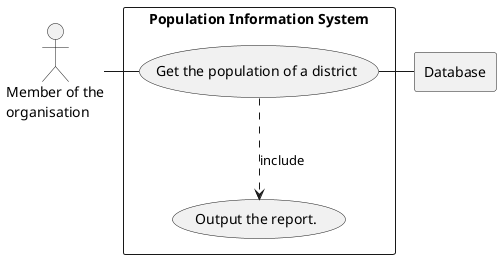 @startuml

actor Member as "Member of the
organisation"

rectangle Database

rectangle "Population Information System" {
    usecase UC39 as "Get the population of a district"

    usecase UCa as "Output the report."

    Member - UC39
    UC39 ..> UCa : include
    UC39 - Database
}

@enduml
